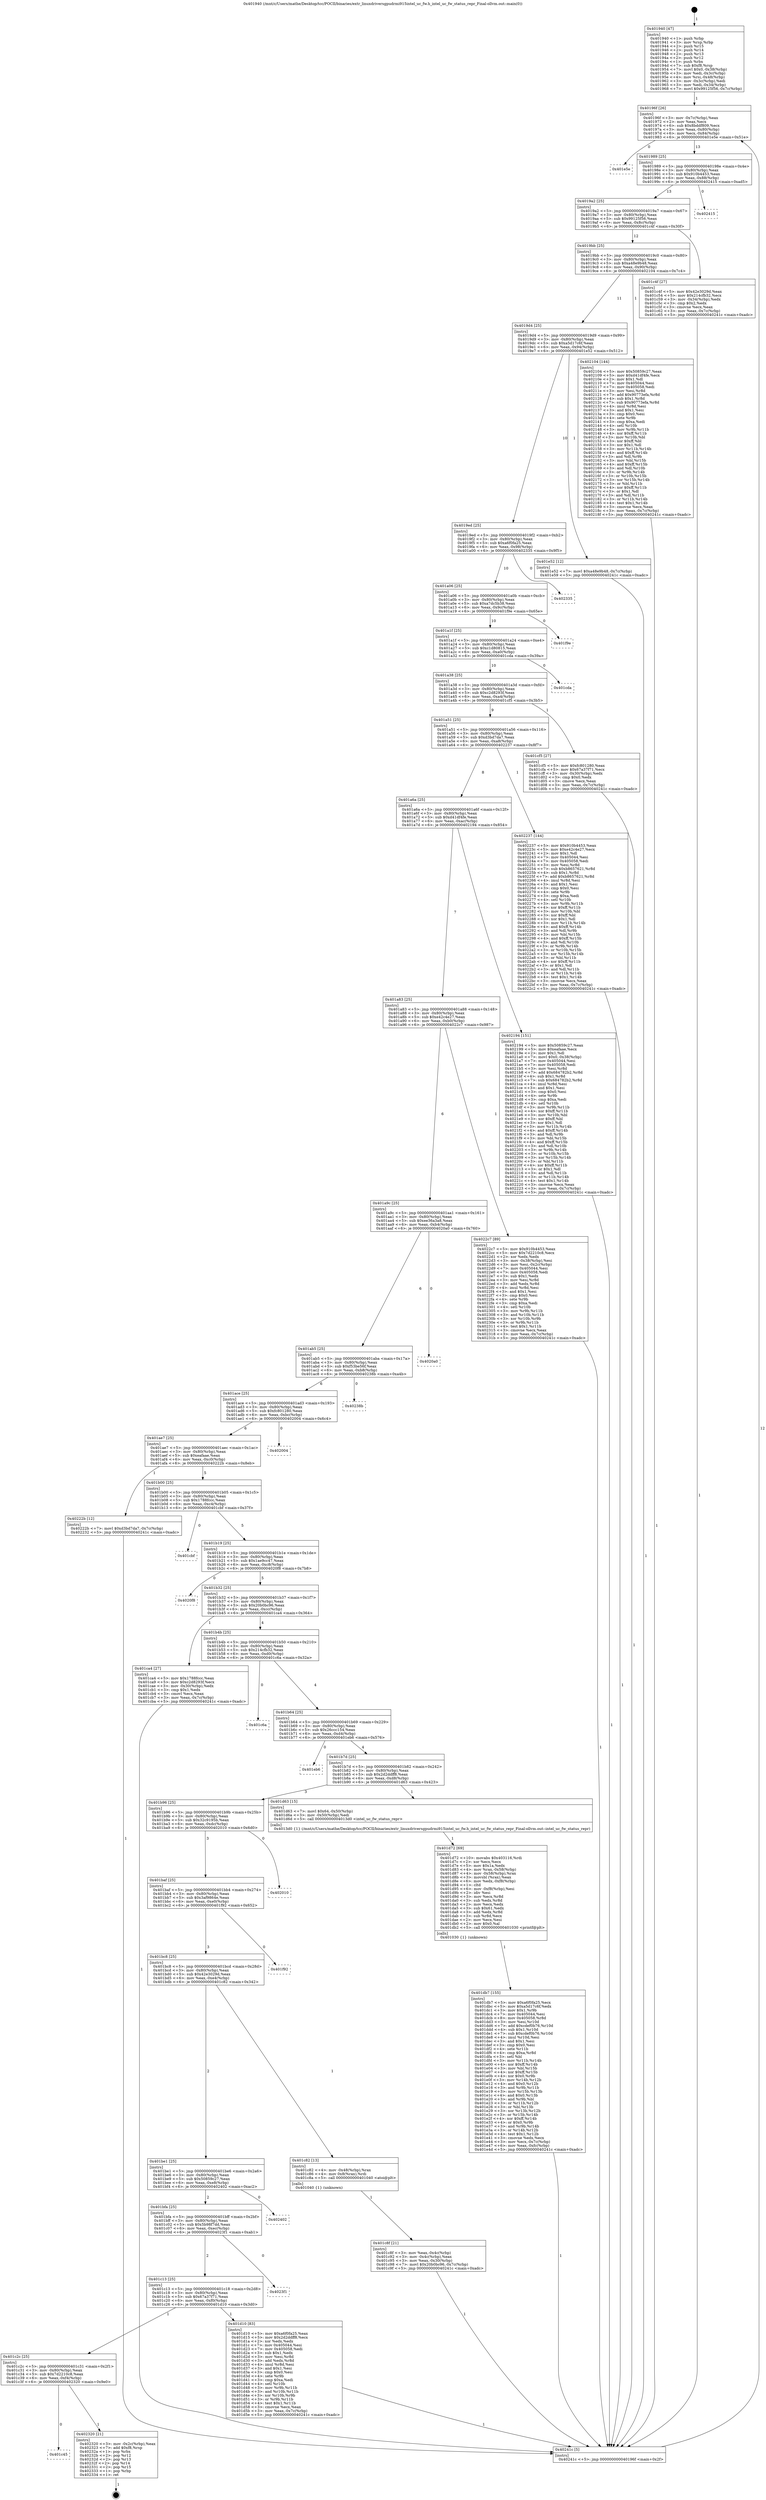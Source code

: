 digraph "0x401940" {
  label = "0x401940 (/mnt/c/Users/mathe/Desktop/tcc/POCII/binaries/extr_linuxdriversgpudrmi915intel_uc_fw.h_intel_uc_fw_status_repr_Final-ollvm.out::main(0))"
  labelloc = "t"
  node[shape=record]

  Entry [label="",width=0.3,height=0.3,shape=circle,fillcolor=black,style=filled]
  "0x40196f" [label="{
     0x40196f [26]\l
     | [instrs]\l
     &nbsp;&nbsp;0x40196f \<+3\>: mov -0x7c(%rbp),%eax\l
     &nbsp;&nbsp;0x401972 \<+2\>: mov %eax,%ecx\l
     &nbsp;&nbsp;0x401974 \<+6\>: sub $0x8bddf809,%ecx\l
     &nbsp;&nbsp;0x40197a \<+3\>: mov %eax,-0x80(%rbp)\l
     &nbsp;&nbsp;0x40197d \<+6\>: mov %ecx,-0x84(%rbp)\l
     &nbsp;&nbsp;0x401983 \<+6\>: je 0000000000401e5e \<main+0x51e\>\l
  }"]
  "0x401e5e" [label="{
     0x401e5e\l
  }", style=dashed]
  "0x401989" [label="{
     0x401989 [25]\l
     | [instrs]\l
     &nbsp;&nbsp;0x401989 \<+5\>: jmp 000000000040198e \<main+0x4e\>\l
     &nbsp;&nbsp;0x40198e \<+3\>: mov -0x80(%rbp),%eax\l
     &nbsp;&nbsp;0x401991 \<+5\>: sub $0x910b4453,%eax\l
     &nbsp;&nbsp;0x401996 \<+6\>: mov %eax,-0x88(%rbp)\l
     &nbsp;&nbsp;0x40199c \<+6\>: je 0000000000402415 \<main+0xad5\>\l
  }"]
  Exit [label="",width=0.3,height=0.3,shape=circle,fillcolor=black,style=filled,peripheries=2]
  "0x402415" [label="{
     0x402415\l
  }", style=dashed]
  "0x4019a2" [label="{
     0x4019a2 [25]\l
     | [instrs]\l
     &nbsp;&nbsp;0x4019a2 \<+5\>: jmp 00000000004019a7 \<main+0x67\>\l
     &nbsp;&nbsp;0x4019a7 \<+3\>: mov -0x80(%rbp),%eax\l
     &nbsp;&nbsp;0x4019aa \<+5\>: sub $0x99125f56,%eax\l
     &nbsp;&nbsp;0x4019af \<+6\>: mov %eax,-0x8c(%rbp)\l
     &nbsp;&nbsp;0x4019b5 \<+6\>: je 0000000000401c4f \<main+0x30f\>\l
  }"]
  "0x401c45" [label="{
     0x401c45\l
  }", style=dashed]
  "0x401c4f" [label="{
     0x401c4f [27]\l
     | [instrs]\l
     &nbsp;&nbsp;0x401c4f \<+5\>: mov $0x42e3029d,%eax\l
     &nbsp;&nbsp;0x401c54 \<+5\>: mov $0x214cfb32,%ecx\l
     &nbsp;&nbsp;0x401c59 \<+3\>: mov -0x34(%rbp),%edx\l
     &nbsp;&nbsp;0x401c5c \<+3\>: cmp $0x2,%edx\l
     &nbsp;&nbsp;0x401c5f \<+3\>: cmovne %ecx,%eax\l
     &nbsp;&nbsp;0x401c62 \<+3\>: mov %eax,-0x7c(%rbp)\l
     &nbsp;&nbsp;0x401c65 \<+5\>: jmp 000000000040241c \<main+0xadc\>\l
  }"]
  "0x4019bb" [label="{
     0x4019bb [25]\l
     | [instrs]\l
     &nbsp;&nbsp;0x4019bb \<+5\>: jmp 00000000004019c0 \<main+0x80\>\l
     &nbsp;&nbsp;0x4019c0 \<+3\>: mov -0x80(%rbp),%eax\l
     &nbsp;&nbsp;0x4019c3 \<+5\>: sub $0xa48e9b48,%eax\l
     &nbsp;&nbsp;0x4019c8 \<+6\>: mov %eax,-0x90(%rbp)\l
     &nbsp;&nbsp;0x4019ce \<+6\>: je 0000000000402104 \<main+0x7c4\>\l
  }"]
  "0x40241c" [label="{
     0x40241c [5]\l
     | [instrs]\l
     &nbsp;&nbsp;0x40241c \<+5\>: jmp 000000000040196f \<main+0x2f\>\l
  }"]
  "0x401940" [label="{
     0x401940 [47]\l
     | [instrs]\l
     &nbsp;&nbsp;0x401940 \<+1\>: push %rbp\l
     &nbsp;&nbsp;0x401941 \<+3\>: mov %rsp,%rbp\l
     &nbsp;&nbsp;0x401944 \<+2\>: push %r15\l
     &nbsp;&nbsp;0x401946 \<+2\>: push %r14\l
     &nbsp;&nbsp;0x401948 \<+2\>: push %r13\l
     &nbsp;&nbsp;0x40194a \<+2\>: push %r12\l
     &nbsp;&nbsp;0x40194c \<+1\>: push %rbx\l
     &nbsp;&nbsp;0x40194d \<+7\>: sub $0xf8,%rsp\l
     &nbsp;&nbsp;0x401954 \<+7\>: movl $0x0,-0x38(%rbp)\l
     &nbsp;&nbsp;0x40195b \<+3\>: mov %edi,-0x3c(%rbp)\l
     &nbsp;&nbsp;0x40195e \<+4\>: mov %rsi,-0x48(%rbp)\l
     &nbsp;&nbsp;0x401962 \<+3\>: mov -0x3c(%rbp),%edi\l
     &nbsp;&nbsp;0x401965 \<+3\>: mov %edi,-0x34(%rbp)\l
     &nbsp;&nbsp;0x401968 \<+7\>: movl $0x99125f56,-0x7c(%rbp)\l
  }"]
  "0x402320" [label="{
     0x402320 [21]\l
     | [instrs]\l
     &nbsp;&nbsp;0x402320 \<+3\>: mov -0x2c(%rbp),%eax\l
     &nbsp;&nbsp;0x402323 \<+7\>: add $0xf8,%rsp\l
     &nbsp;&nbsp;0x40232a \<+1\>: pop %rbx\l
     &nbsp;&nbsp;0x40232b \<+2\>: pop %r12\l
     &nbsp;&nbsp;0x40232d \<+2\>: pop %r13\l
     &nbsp;&nbsp;0x40232f \<+2\>: pop %r14\l
     &nbsp;&nbsp;0x402331 \<+2\>: pop %r15\l
     &nbsp;&nbsp;0x402333 \<+1\>: pop %rbp\l
     &nbsp;&nbsp;0x402334 \<+1\>: ret\l
  }"]
  "0x402104" [label="{
     0x402104 [144]\l
     | [instrs]\l
     &nbsp;&nbsp;0x402104 \<+5\>: mov $0x50859c27,%eax\l
     &nbsp;&nbsp;0x402109 \<+5\>: mov $0xd41df4fe,%ecx\l
     &nbsp;&nbsp;0x40210e \<+2\>: mov $0x1,%dl\l
     &nbsp;&nbsp;0x402110 \<+7\>: mov 0x405044,%esi\l
     &nbsp;&nbsp;0x402117 \<+7\>: mov 0x405058,%edi\l
     &nbsp;&nbsp;0x40211e \<+3\>: mov %esi,%r8d\l
     &nbsp;&nbsp;0x402121 \<+7\>: add $0x90773efa,%r8d\l
     &nbsp;&nbsp;0x402128 \<+4\>: sub $0x1,%r8d\l
     &nbsp;&nbsp;0x40212c \<+7\>: sub $0x90773efa,%r8d\l
     &nbsp;&nbsp;0x402133 \<+4\>: imul %r8d,%esi\l
     &nbsp;&nbsp;0x402137 \<+3\>: and $0x1,%esi\l
     &nbsp;&nbsp;0x40213a \<+3\>: cmp $0x0,%esi\l
     &nbsp;&nbsp;0x40213d \<+4\>: sete %r9b\l
     &nbsp;&nbsp;0x402141 \<+3\>: cmp $0xa,%edi\l
     &nbsp;&nbsp;0x402144 \<+4\>: setl %r10b\l
     &nbsp;&nbsp;0x402148 \<+3\>: mov %r9b,%r11b\l
     &nbsp;&nbsp;0x40214b \<+4\>: xor $0xff,%r11b\l
     &nbsp;&nbsp;0x40214f \<+3\>: mov %r10b,%bl\l
     &nbsp;&nbsp;0x402152 \<+3\>: xor $0xff,%bl\l
     &nbsp;&nbsp;0x402155 \<+3\>: xor $0x1,%dl\l
     &nbsp;&nbsp;0x402158 \<+3\>: mov %r11b,%r14b\l
     &nbsp;&nbsp;0x40215b \<+4\>: and $0xff,%r14b\l
     &nbsp;&nbsp;0x40215f \<+3\>: and %dl,%r9b\l
     &nbsp;&nbsp;0x402162 \<+3\>: mov %bl,%r15b\l
     &nbsp;&nbsp;0x402165 \<+4\>: and $0xff,%r15b\l
     &nbsp;&nbsp;0x402169 \<+3\>: and %dl,%r10b\l
     &nbsp;&nbsp;0x40216c \<+3\>: or %r9b,%r14b\l
     &nbsp;&nbsp;0x40216f \<+3\>: or %r10b,%r15b\l
     &nbsp;&nbsp;0x402172 \<+3\>: xor %r15b,%r14b\l
     &nbsp;&nbsp;0x402175 \<+3\>: or %bl,%r11b\l
     &nbsp;&nbsp;0x402178 \<+4\>: xor $0xff,%r11b\l
     &nbsp;&nbsp;0x40217c \<+3\>: or $0x1,%dl\l
     &nbsp;&nbsp;0x40217f \<+3\>: and %dl,%r11b\l
     &nbsp;&nbsp;0x402182 \<+3\>: or %r11b,%r14b\l
     &nbsp;&nbsp;0x402185 \<+4\>: test $0x1,%r14b\l
     &nbsp;&nbsp;0x402189 \<+3\>: cmovne %ecx,%eax\l
     &nbsp;&nbsp;0x40218c \<+3\>: mov %eax,-0x7c(%rbp)\l
     &nbsp;&nbsp;0x40218f \<+5\>: jmp 000000000040241c \<main+0xadc\>\l
  }"]
  "0x4019d4" [label="{
     0x4019d4 [25]\l
     | [instrs]\l
     &nbsp;&nbsp;0x4019d4 \<+5\>: jmp 00000000004019d9 \<main+0x99\>\l
     &nbsp;&nbsp;0x4019d9 \<+3\>: mov -0x80(%rbp),%eax\l
     &nbsp;&nbsp;0x4019dc \<+5\>: sub $0xa5d17c6f,%eax\l
     &nbsp;&nbsp;0x4019e1 \<+6\>: mov %eax,-0x94(%rbp)\l
     &nbsp;&nbsp;0x4019e7 \<+6\>: je 0000000000401e52 \<main+0x512\>\l
  }"]
  "0x401db7" [label="{
     0x401db7 [155]\l
     | [instrs]\l
     &nbsp;&nbsp;0x401db7 \<+5\>: mov $0xa6f0fa25,%ecx\l
     &nbsp;&nbsp;0x401dbc \<+5\>: mov $0xa5d17c6f,%edx\l
     &nbsp;&nbsp;0x401dc1 \<+3\>: mov $0x1,%r9b\l
     &nbsp;&nbsp;0x401dc4 \<+7\>: mov 0x405044,%esi\l
     &nbsp;&nbsp;0x401dcb \<+8\>: mov 0x405058,%r8d\l
     &nbsp;&nbsp;0x401dd3 \<+3\>: mov %esi,%r10d\l
     &nbsp;&nbsp;0x401dd6 \<+7\>: add $0xcdef0b76,%r10d\l
     &nbsp;&nbsp;0x401ddd \<+4\>: sub $0x1,%r10d\l
     &nbsp;&nbsp;0x401de1 \<+7\>: sub $0xcdef0b76,%r10d\l
     &nbsp;&nbsp;0x401de8 \<+4\>: imul %r10d,%esi\l
     &nbsp;&nbsp;0x401dec \<+3\>: and $0x1,%esi\l
     &nbsp;&nbsp;0x401def \<+3\>: cmp $0x0,%esi\l
     &nbsp;&nbsp;0x401df2 \<+4\>: sete %r11b\l
     &nbsp;&nbsp;0x401df6 \<+4\>: cmp $0xa,%r8d\l
     &nbsp;&nbsp;0x401dfa \<+3\>: setl %bl\l
     &nbsp;&nbsp;0x401dfd \<+3\>: mov %r11b,%r14b\l
     &nbsp;&nbsp;0x401e00 \<+4\>: xor $0xff,%r14b\l
     &nbsp;&nbsp;0x401e04 \<+3\>: mov %bl,%r15b\l
     &nbsp;&nbsp;0x401e07 \<+4\>: xor $0xff,%r15b\l
     &nbsp;&nbsp;0x401e0b \<+4\>: xor $0x0,%r9b\l
     &nbsp;&nbsp;0x401e0f \<+3\>: mov %r14b,%r12b\l
     &nbsp;&nbsp;0x401e12 \<+4\>: and $0x0,%r12b\l
     &nbsp;&nbsp;0x401e16 \<+3\>: and %r9b,%r11b\l
     &nbsp;&nbsp;0x401e19 \<+3\>: mov %r15b,%r13b\l
     &nbsp;&nbsp;0x401e1c \<+4\>: and $0x0,%r13b\l
     &nbsp;&nbsp;0x401e20 \<+3\>: and %r9b,%bl\l
     &nbsp;&nbsp;0x401e23 \<+3\>: or %r11b,%r12b\l
     &nbsp;&nbsp;0x401e26 \<+3\>: or %bl,%r13b\l
     &nbsp;&nbsp;0x401e29 \<+3\>: xor %r13b,%r12b\l
     &nbsp;&nbsp;0x401e2c \<+3\>: or %r15b,%r14b\l
     &nbsp;&nbsp;0x401e2f \<+4\>: xor $0xff,%r14b\l
     &nbsp;&nbsp;0x401e33 \<+4\>: or $0x0,%r9b\l
     &nbsp;&nbsp;0x401e37 \<+3\>: and %r9b,%r14b\l
     &nbsp;&nbsp;0x401e3a \<+3\>: or %r14b,%r12b\l
     &nbsp;&nbsp;0x401e3d \<+4\>: test $0x1,%r12b\l
     &nbsp;&nbsp;0x401e41 \<+3\>: cmovne %edx,%ecx\l
     &nbsp;&nbsp;0x401e44 \<+3\>: mov %ecx,-0x7c(%rbp)\l
     &nbsp;&nbsp;0x401e47 \<+6\>: mov %eax,-0xfc(%rbp)\l
     &nbsp;&nbsp;0x401e4d \<+5\>: jmp 000000000040241c \<main+0xadc\>\l
  }"]
  "0x401e52" [label="{
     0x401e52 [12]\l
     | [instrs]\l
     &nbsp;&nbsp;0x401e52 \<+7\>: movl $0xa48e9b48,-0x7c(%rbp)\l
     &nbsp;&nbsp;0x401e59 \<+5\>: jmp 000000000040241c \<main+0xadc\>\l
  }"]
  "0x4019ed" [label="{
     0x4019ed [25]\l
     | [instrs]\l
     &nbsp;&nbsp;0x4019ed \<+5\>: jmp 00000000004019f2 \<main+0xb2\>\l
     &nbsp;&nbsp;0x4019f2 \<+3\>: mov -0x80(%rbp),%eax\l
     &nbsp;&nbsp;0x4019f5 \<+5\>: sub $0xa6f0fa25,%eax\l
     &nbsp;&nbsp;0x4019fa \<+6\>: mov %eax,-0x98(%rbp)\l
     &nbsp;&nbsp;0x401a00 \<+6\>: je 0000000000402335 \<main+0x9f5\>\l
  }"]
  "0x401d72" [label="{
     0x401d72 [69]\l
     | [instrs]\l
     &nbsp;&nbsp;0x401d72 \<+10\>: movabs $0x403116,%rdi\l
     &nbsp;&nbsp;0x401d7c \<+2\>: xor %ecx,%ecx\l
     &nbsp;&nbsp;0x401d7e \<+5\>: mov $0x1a,%edx\l
     &nbsp;&nbsp;0x401d83 \<+4\>: mov %rax,-0x58(%rbp)\l
     &nbsp;&nbsp;0x401d87 \<+4\>: mov -0x58(%rbp),%rax\l
     &nbsp;&nbsp;0x401d8b \<+3\>: movsbl (%rax),%eax\l
     &nbsp;&nbsp;0x401d8e \<+6\>: mov %edx,-0xf8(%rbp)\l
     &nbsp;&nbsp;0x401d94 \<+1\>: cltd\l
     &nbsp;&nbsp;0x401d95 \<+6\>: mov -0xf8(%rbp),%esi\l
     &nbsp;&nbsp;0x401d9b \<+2\>: idiv %esi\l
     &nbsp;&nbsp;0x401d9d \<+3\>: mov %ecx,%r8d\l
     &nbsp;&nbsp;0x401da0 \<+3\>: sub %edx,%r8d\l
     &nbsp;&nbsp;0x401da3 \<+2\>: mov %ecx,%edx\l
     &nbsp;&nbsp;0x401da5 \<+3\>: sub $0x61,%edx\l
     &nbsp;&nbsp;0x401da8 \<+3\>: add %edx,%r8d\l
     &nbsp;&nbsp;0x401dab \<+3\>: sub %r8d,%ecx\l
     &nbsp;&nbsp;0x401dae \<+2\>: mov %ecx,%esi\l
     &nbsp;&nbsp;0x401db0 \<+2\>: mov $0x0,%al\l
     &nbsp;&nbsp;0x401db2 \<+5\>: call 0000000000401030 \<printf@plt\>\l
     | [calls]\l
     &nbsp;&nbsp;0x401030 \{1\} (unknown)\l
  }"]
  "0x402335" [label="{
     0x402335\l
  }", style=dashed]
  "0x401a06" [label="{
     0x401a06 [25]\l
     | [instrs]\l
     &nbsp;&nbsp;0x401a06 \<+5\>: jmp 0000000000401a0b \<main+0xcb\>\l
     &nbsp;&nbsp;0x401a0b \<+3\>: mov -0x80(%rbp),%eax\l
     &nbsp;&nbsp;0x401a0e \<+5\>: sub $0xa7dc5b38,%eax\l
     &nbsp;&nbsp;0x401a13 \<+6\>: mov %eax,-0x9c(%rbp)\l
     &nbsp;&nbsp;0x401a19 \<+6\>: je 0000000000401f9e \<main+0x65e\>\l
  }"]
  "0x401c2c" [label="{
     0x401c2c [25]\l
     | [instrs]\l
     &nbsp;&nbsp;0x401c2c \<+5\>: jmp 0000000000401c31 \<main+0x2f1\>\l
     &nbsp;&nbsp;0x401c31 \<+3\>: mov -0x80(%rbp),%eax\l
     &nbsp;&nbsp;0x401c34 \<+5\>: sub $0x7d2210c8,%eax\l
     &nbsp;&nbsp;0x401c39 \<+6\>: mov %eax,-0xf4(%rbp)\l
     &nbsp;&nbsp;0x401c3f \<+6\>: je 0000000000402320 \<main+0x9e0\>\l
  }"]
  "0x401f9e" [label="{
     0x401f9e\l
  }", style=dashed]
  "0x401a1f" [label="{
     0x401a1f [25]\l
     | [instrs]\l
     &nbsp;&nbsp;0x401a1f \<+5\>: jmp 0000000000401a24 \<main+0xe4\>\l
     &nbsp;&nbsp;0x401a24 \<+3\>: mov -0x80(%rbp),%eax\l
     &nbsp;&nbsp;0x401a27 \<+5\>: sub $0xc1d80815,%eax\l
     &nbsp;&nbsp;0x401a2c \<+6\>: mov %eax,-0xa0(%rbp)\l
     &nbsp;&nbsp;0x401a32 \<+6\>: je 0000000000401cda \<main+0x39a\>\l
  }"]
  "0x401d10" [label="{
     0x401d10 [83]\l
     | [instrs]\l
     &nbsp;&nbsp;0x401d10 \<+5\>: mov $0xa6f0fa25,%eax\l
     &nbsp;&nbsp;0x401d15 \<+5\>: mov $0x2d2ddff8,%ecx\l
     &nbsp;&nbsp;0x401d1a \<+2\>: xor %edx,%edx\l
     &nbsp;&nbsp;0x401d1c \<+7\>: mov 0x405044,%esi\l
     &nbsp;&nbsp;0x401d23 \<+7\>: mov 0x405058,%edi\l
     &nbsp;&nbsp;0x401d2a \<+3\>: sub $0x1,%edx\l
     &nbsp;&nbsp;0x401d2d \<+3\>: mov %esi,%r8d\l
     &nbsp;&nbsp;0x401d30 \<+3\>: add %edx,%r8d\l
     &nbsp;&nbsp;0x401d33 \<+4\>: imul %r8d,%esi\l
     &nbsp;&nbsp;0x401d37 \<+3\>: and $0x1,%esi\l
     &nbsp;&nbsp;0x401d3a \<+3\>: cmp $0x0,%esi\l
     &nbsp;&nbsp;0x401d3d \<+4\>: sete %r9b\l
     &nbsp;&nbsp;0x401d41 \<+3\>: cmp $0xa,%edi\l
     &nbsp;&nbsp;0x401d44 \<+4\>: setl %r10b\l
     &nbsp;&nbsp;0x401d48 \<+3\>: mov %r9b,%r11b\l
     &nbsp;&nbsp;0x401d4b \<+3\>: and %r10b,%r11b\l
     &nbsp;&nbsp;0x401d4e \<+3\>: xor %r10b,%r9b\l
     &nbsp;&nbsp;0x401d51 \<+3\>: or %r9b,%r11b\l
     &nbsp;&nbsp;0x401d54 \<+4\>: test $0x1,%r11b\l
     &nbsp;&nbsp;0x401d58 \<+3\>: cmovne %ecx,%eax\l
     &nbsp;&nbsp;0x401d5b \<+3\>: mov %eax,-0x7c(%rbp)\l
     &nbsp;&nbsp;0x401d5e \<+5\>: jmp 000000000040241c \<main+0xadc\>\l
  }"]
  "0x401cda" [label="{
     0x401cda\l
  }", style=dashed]
  "0x401a38" [label="{
     0x401a38 [25]\l
     | [instrs]\l
     &nbsp;&nbsp;0x401a38 \<+5\>: jmp 0000000000401a3d \<main+0xfd\>\l
     &nbsp;&nbsp;0x401a3d \<+3\>: mov -0x80(%rbp),%eax\l
     &nbsp;&nbsp;0x401a40 \<+5\>: sub $0xc2d8293f,%eax\l
     &nbsp;&nbsp;0x401a45 \<+6\>: mov %eax,-0xa4(%rbp)\l
     &nbsp;&nbsp;0x401a4b \<+6\>: je 0000000000401cf5 \<main+0x3b5\>\l
  }"]
  "0x401c13" [label="{
     0x401c13 [25]\l
     | [instrs]\l
     &nbsp;&nbsp;0x401c13 \<+5\>: jmp 0000000000401c18 \<main+0x2d8\>\l
     &nbsp;&nbsp;0x401c18 \<+3\>: mov -0x80(%rbp),%eax\l
     &nbsp;&nbsp;0x401c1b \<+5\>: sub $0x67a37f71,%eax\l
     &nbsp;&nbsp;0x401c20 \<+6\>: mov %eax,-0xf0(%rbp)\l
     &nbsp;&nbsp;0x401c26 \<+6\>: je 0000000000401d10 \<main+0x3d0\>\l
  }"]
  "0x401cf5" [label="{
     0x401cf5 [27]\l
     | [instrs]\l
     &nbsp;&nbsp;0x401cf5 \<+5\>: mov $0xfc801280,%eax\l
     &nbsp;&nbsp;0x401cfa \<+5\>: mov $0x67a37f71,%ecx\l
     &nbsp;&nbsp;0x401cff \<+3\>: mov -0x30(%rbp),%edx\l
     &nbsp;&nbsp;0x401d02 \<+3\>: cmp $0x0,%edx\l
     &nbsp;&nbsp;0x401d05 \<+3\>: cmove %ecx,%eax\l
     &nbsp;&nbsp;0x401d08 \<+3\>: mov %eax,-0x7c(%rbp)\l
     &nbsp;&nbsp;0x401d0b \<+5\>: jmp 000000000040241c \<main+0xadc\>\l
  }"]
  "0x401a51" [label="{
     0x401a51 [25]\l
     | [instrs]\l
     &nbsp;&nbsp;0x401a51 \<+5\>: jmp 0000000000401a56 \<main+0x116\>\l
     &nbsp;&nbsp;0x401a56 \<+3\>: mov -0x80(%rbp),%eax\l
     &nbsp;&nbsp;0x401a59 \<+5\>: sub $0xd3bd7da7,%eax\l
     &nbsp;&nbsp;0x401a5e \<+6\>: mov %eax,-0xa8(%rbp)\l
     &nbsp;&nbsp;0x401a64 \<+6\>: je 0000000000402237 \<main+0x8f7\>\l
  }"]
  "0x4023f1" [label="{
     0x4023f1\l
  }", style=dashed]
  "0x402237" [label="{
     0x402237 [144]\l
     | [instrs]\l
     &nbsp;&nbsp;0x402237 \<+5\>: mov $0x910b4453,%eax\l
     &nbsp;&nbsp;0x40223c \<+5\>: mov $0xe42c4e27,%ecx\l
     &nbsp;&nbsp;0x402241 \<+2\>: mov $0x1,%dl\l
     &nbsp;&nbsp;0x402243 \<+7\>: mov 0x405044,%esi\l
     &nbsp;&nbsp;0x40224a \<+7\>: mov 0x405058,%edi\l
     &nbsp;&nbsp;0x402251 \<+3\>: mov %esi,%r8d\l
     &nbsp;&nbsp;0x402254 \<+7\>: sub $0xb8657621,%r8d\l
     &nbsp;&nbsp;0x40225b \<+4\>: sub $0x1,%r8d\l
     &nbsp;&nbsp;0x40225f \<+7\>: add $0xb8657621,%r8d\l
     &nbsp;&nbsp;0x402266 \<+4\>: imul %r8d,%esi\l
     &nbsp;&nbsp;0x40226a \<+3\>: and $0x1,%esi\l
     &nbsp;&nbsp;0x40226d \<+3\>: cmp $0x0,%esi\l
     &nbsp;&nbsp;0x402270 \<+4\>: sete %r9b\l
     &nbsp;&nbsp;0x402274 \<+3\>: cmp $0xa,%edi\l
     &nbsp;&nbsp;0x402277 \<+4\>: setl %r10b\l
     &nbsp;&nbsp;0x40227b \<+3\>: mov %r9b,%r11b\l
     &nbsp;&nbsp;0x40227e \<+4\>: xor $0xff,%r11b\l
     &nbsp;&nbsp;0x402282 \<+3\>: mov %r10b,%bl\l
     &nbsp;&nbsp;0x402285 \<+3\>: xor $0xff,%bl\l
     &nbsp;&nbsp;0x402288 \<+3\>: xor $0x1,%dl\l
     &nbsp;&nbsp;0x40228b \<+3\>: mov %r11b,%r14b\l
     &nbsp;&nbsp;0x40228e \<+4\>: and $0xff,%r14b\l
     &nbsp;&nbsp;0x402292 \<+3\>: and %dl,%r9b\l
     &nbsp;&nbsp;0x402295 \<+3\>: mov %bl,%r15b\l
     &nbsp;&nbsp;0x402298 \<+4\>: and $0xff,%r15b\l
     &nbsp;&nbsp;0x40229c \<+3\>: and %dl,%r10b\l
     &nbsp;&nbsp;0x40229f \<+3\>: or %r9b,%r14b\l
     &nbsp;&nbsp;0x4022a2 \<+3\>: or %r10b,%r15b\l
     &nbsp;&nbsp;0x4022a5 \<+3\>: xor %r15b,%r14b\l
     &nbsp;&nbsp;0x4022a8 \<+3\>: or %bl,%r11b\l
     &nbsp;&nbsp;0x4022ab \<+4\>: xor $0xff,%r11b\l
     &nbsp;&nbsp;0x4022af \<+3\>: or $0x1,%dl\l
     &nbsp;&nbsp;0x4022b2 \<+3\>: and %dl,%r11b\l
     &nbsp;&nbsp;0x4022b5 \<+3\>: or %r11b,%r14b\l
     &nbsp;&nbsp;0x4022b8 \<+4\>: test $0x1,%r14b\l
     &nbsp;&nbsp;0x4022bc \<+3\>: cmovne %ecx,%eax\l
     &nbsp;&nbsp;0x4022bf \<+3\>: mov %eax,-0x7c(%rbp)\l
     &nbsp;&nbsp;0x4022c2 \<+5\>: jmp 000000000040241c \<main+0xadc\>\l
  }"]
  "0x401a6a" [label="{
     0x401a6a [25]\l
     | [instrs]\l
     &nbsp;&nbsp;0x401a6a \<+5\>: jmp 0000000000401a6f \<main+0x12f\>\l
     &nbsp;&nbsp;0x401a6f \<+3\>: mov -0x80(%rbp),%eax\l
     &nbsp;&nbsp;0x401a72 \<+5\>: sub $0xd41df4fe,%eax\l
     &nbsp;&nbsp;0x401a77 \<+6\>: mov %eax,-0xac(%rbp)\l
     &nbsp;&nbsp;0x401a7d \<+6\>: je 0000000000402194 \<main+0x854\>\l
  }"]
  "0x401bfa" [label="{
     0x401bfa [25]\l
     | [instrs]\l
     &nbsp;&nbsp;0x401bfa \<+5\>: jmp 0000000000401bff \<main+0x2bf\>\l
     &nbsp;&nbsp;0x401bff \<+3\>: mov -0x80(%rbp),%eax\l
     &nbsp;&nbsp;0x401c02 \<+5\>: sub $0x5b98f7dd,%eax\l
     &nbsp;&nbsp;0x401c07 \<+6\>: mov %eax,-0xec(%rbp)\l
     &nbsp;&nbsp;0x401c0d \<+6\>: je 00000000004023f1 \<main+0xab1\>\l
  }"]
  "0x402194" [label="{
     0x402194 [151]\l
     | [instrs]\l
     &nbsp;&nbsp;0x402194 \<+5\>: mov $0x50859c27,%eax\l
     &nbsp;&nbsp;0x402199 \<+5\>: mov $0xeafaae,%ecx\l
     &nbsp;&nbsp;0x40219e \<+2\>: mov $0x1,%dl\l
     &nbsp;&nbsp;0x4021a0 \<+7\>: movl $0x0,-0x38(%rbp)\l
     &nbsp;&nbsp;0x4021a7 \<+7\>: mov 0x405044,%esi\l
     &nbsp;&nbsp;0x4021ae \<+7\>: mov 0x405058,%edi\l
     &nbsp;&nbsp;0x4021b5 \<+3\>: mov %esi,%r8d\l
     &nbsp;&nbsp;0x4021b8 \<+7\>: add $0x684782b2,%r8d\l
     &nbsp;&nbsp;0x4021bf \<+4\>: sub $0x1,%r8d\l
     &nbsp;&nbsp;0x4021c3 \<+7\>: sub $0x684782b2,%r8d\l
     &nbsp;&nbsp;0x4021ca \<+4\>: imul %r8d,%esi\l
     &nbsp;&nbsp;0x4021ce \<+3\>: and $0x1,%esi\l
     &nbsp;&nbsp;0x4021d1 \<+3\>: cmp $0x0,%esi\l
     &nbsp;&nbsp;0x4021d4 \<+4\>: sete %r9b\l
     &nbsp;&nbsp;0x4021d8 \<+3\>: cmp $0xa,%edi\l
     &nbsp;&nbsp;0x4021db \<+4\>: setl %r10b\l
     &nbsp;&nbsp;0x4021df \<+3\>: mov %r9b,%r11b\l
     &nbsp;&nbsp;0x4021e2 \<+4\>: xor $0xff,%r11b\l
     &nbsp;&nbsp;0x4021e6 \<+3\>: mov %r10b,%bl\l
     &nbsp;&nbsp;0x4021e9 \<+3\>: xor $0xff,%bl\l
     &nbsp;&nbsp;0x4021ec \<+3\>: xor $0x1,%dl\l
     &nbsp;&nbsp;0x4021ef \<+3\>: mov %r11b,%r14b\l
     &nbsp;&nbsp;0x4021f2 \<+4\>: and $0xff,%r14b\l
     &nbsp;&nbsp;0x4021f6 \<+3\>: and %dl,%r9b\l
     &nbsp;&nbsp;0x4021f9 \<+3\>: mov %bl,%r15b\l
     &nbsp;&nbsp;0x4021fc \<+4\>: and $0xff,%r15b\l
     &nbsp;&nbsp;0x402200 \<+3\>: and %dl,%r10b\l
     &nbsp;&nbsp;0x402203 \<+3\>: or %r9b,%r14b\l
     &nbsp;&nbsp;0x402206 \<+3\>: or %r10b,%r15b\l
     &nbsp;&nbsp;0x402209 \<+3\>: xor %r15b,%r14b\l
     &nbsp;&nbsp;0x40220c \<+3\>: or %bl,%r11b\l
     &nbsp;&nbsp;0x40220f \<+4\>: xor $0xff,%r11b\l
     &nbsp;&nbsp;0x402213 \<+3\>: or $0x1,%dl\l
     &nbsp;&nbsp;0x402216 \<+3\>: and %dl,%r11b\l
     &nbsp;&nbsp;0x402219 \<+3\>: or %r11b,%r14b\l
     &nbsp;&nbsp;0x40221c \<+4\>: test $0x1,%r14b\l
     &nbsp;&nbsp;0x402220 \<+3\>: cmovne %ecx,%eax\l
     &nbsp;&nbsp;0x402223 \<+3\>: mov %eax,-0x7c(%rbp)\l
     &nbsp;&nbsp;0x402226 \<+5\>: jmp 000000000040241c \<main+0xadc\>\l
  }"]
  "0x401a83" [label="{
     0x401a83 [25]\l
     | [instrs]\l
     &nbsp;&nbsp;0x401a83 \<+5\>: jmp 0000000000401a88 \<main+0x148\>\l
     &nbsp;&nbsp;0x401a88 \<+3\>: mov -0x80(%rbp),%eax\l
     &nbsp;&nbsp;0x401a8b \<+5\>: sub $0xe42c4e27,%eax\l
     &nbsp;&nbsp;0x401a90 \<+6\>: mov %eax,-0xb0(%rbp)\l
     &nbsp;&nbsp;0x401a96 \<+6\>: je 00000000004022c7 \<main+0x987\>\l
  }"]
  "0x402402" [label="{
     0x402402\l
  }", style=dashed]
  "0x4022c7" [label="{
     0x4022c7 [89]\l
     | [instrs]\l
     &nbsp;&nbsp;0x4022c7 \<+5\>: mov $0x910b4453,%eax\l
     &nbsp;&nbsp;0x4022cc \<+5\>: mov $0x7d2210c8,%ecx\l
     &nbsp;&nbsp;0x4022d1 \<+2\>: xor %edx,%edx\l
     &nbsp;&nbsp;0x4022d3 \<+3\>: mov -0x38(%rbp),%esi\l
     &nbsp;&nbsp;0x4022d6 \<+3\>: mov %esi,-0x2c(%rbp)\l
     &nbsp;&nbsp;0x4022d9 \<+7\>: mov 0x405044,%esi\l
     &nbsp;&nbsp;0x4022e0 \<+7\>: mov 0x405058,%edi\l
     &nbsp;&nbsp;0x4022e7 \<+3\>: sub $0x1,%edx\l
     &nbsp;&nbsp;0x4022ea \<+3\>: mov %esi,%r8d\l
     &nbsp;&nbsp;0x4022ed \<+3\>: add %edx,%r8d\l
     &nbsp;&nbsp;0x4022f0 \<+4\>: imul %r8d,%esi\l
     &nbsp;&nbsp;0x4022f4 \<+3\>: and $0x1,%esi\l
     &nbsp;&nbsp;0x4022f7 \<+3\>: cmp $0x0,%esi\l
     &nbsp;&nbsp;0x4022fa \<+4\>: sete %r9b\l
     &nbsp;&nbsp;0x4022fe \<+3\>: cmp $0xa,%edi\l
     &nbsp;&nbsp;0x402301 \<+4\>: setl %r10b\l
     &nbsp;&nbsp;0x402305 \<+3\>: mov %r9b,%r11b\l
     &nbsp;&nbsp;0x402308 \<+3\>: and %r10b,%r11b\l
     &nbsp;&nbsp;0x40230b \<+3\>: xor %r10b,%r9b\l
     &nbsp;&nbsp;0x40230e \<+3\>: or %r9b,%r11b\l
     &nbsp;&nbsp;0x402311 \<+4\>: test $0x1,%r11b\l
     &nbsp;&nbsp;0x402315 \<+3\>: cmovne %ecx,%eax\l
     &nbsp;&nbsp;0x402318 \<+3\>: mov %eax,-0x7c(%rbp)\l
     &nbsp;&nbsp;0x40231b \<+5\>: jmp 000000000040241c \<main+0xadc\>\l
  }"]
  "0x401a9c" [label="{
     0x401a9c [25]\l
     | [instrs]\l
     &nbsp;&nbsp;0x401a9c \<+5\>: jmp 0000000000401aa1 \<main+0x161\>\l
     &nbsp;&nbsp;0x401aa1 \<+3\>: mov -0x80(%rbp),%eax\l
     &nbsp;&nbsp;0x401aa4 \<+5\>: sub $0xee36a3a8,%eax\l
     &nbsp;&nbsp;0x401aa9 \<+6\>: mov %eax,-0xb4(%rbp)\l
     &nbsp;&nbsp;0x401aaf \<+6\>: je 00000000004020a0 \<main+0x760\>\l
  }"]
  "0x401c8f" [label="{
     0x401c8f [21]\l
     | [instrs]\l
     &nbsp;&nbsp;0x401c8f \<+3\>: mov %eax,-0x4c(%rbp)\l
     &nbsp;&nbsp;0x401c92 \<+3\>: mov -0x4c(%rbp),%eax\l
     &nbsp;&nbsp;0x401c95 \<+3\>: mov %eax,-0x30(%rbp)\l
     &nbsp;&nbsp;0x401c98 \<+7\>: movl $0x20b0bc96,-0x7c(%rbp)\l
     &nbsp;&nbsp;0x401c9f \<+5\>: jmp 000000000040241c \<main+0xadc\>\l
  }"]
  "0x4020a0" [label="{
     0x4020a0\l
  }", style=dashed]
  "0x401ab5" [label="{
     0x401ab5 [25]\l
     | [instrs]\l
     &nbsp;&nbsp;0x401ab5 \<+5\>: jmp 0000000000401aba \<main+0x17a\>\l
     &nbsp;&nbsp;0x401aba \<+3\>: mov -0x80(%rbp),%eax\l
     &nbsp;&nbsp;0x401abd \<+5\>: sub $0xf53be56f,%eax\l
     &nbsp;&nbsp;0x401ac2 \<+6\>: mov %eax,-0xb8(%rbp)\l
     &nbsp;&nbsp;0x401ac8 \<+6\>: je 000000000040238b \<main+0xa4b\>\l
  }"]
  "0x401be1" [label="{
     0x401be1 [25]\l
     | [instrs]\l
     &nbsp;&nbsp;0x401be1 \<+5\>: jmp 0000000000401be6 \<main+0x2a6\>\l
     &nbsp;&nbsp;0x401be6 \<+3\>: mov -0x80(%rbp),%eax\l
     &nbsp;&nbsp;0x401be9 \<+5\>: sub $0x50859c27,%eax\l
     &nbsp;&nbsp;0x401bee \<+6\>: mov %eax,-0xe8(%rbp)\l
     &nbsp;&nbsp;0x401bf4 \<+6\>: je 0000000000402402 \<main+0xac2\>\l
  }"]
  "0x40238b" [label="{
     0x40238b\l
  }", style=dashed]
  "0x401ace" [label="{
     0x401ace [25]\l
     | [instrs]\l
     &nbsp;&nbsp;0x401ace \<+5\>: jmp 0000000000401ad3 \<main+0x193\>\l
     &nbsp;&nbsp;0x401ad3 \<+3\>: mov -0x80(%rbp),%eax\l
     &nbsp;&nbsp;0x401ad6 \<+5\>: sub $0xfc801280,%eax\l
     &nbsp;&nbsp;0x401adb \<+6\>: mov %eax,-0xbc(%rbp)\l
     &nbsp;&nbsp;0x401ae1 \<+6\>: je 0000000000402004 \<main+0x6c4\>\l
  }"]
  "0x401c82" [label="{
     0x401c82 [13]\l
     | [instrs]\l
     &nbsp;&nbsp;0x401c82 \<+4\>: mov -0x48(%rbp),%rax\l
     &nbsp;&nbsp;0x401c86 \<+4\>: mov 0x8(%rax),%rdi\l
     &nbsp;&nbsp;0x401c8a \<+5\>: call 0000000000401040 \<atoi@plt\>\l
     | [calls]\l
     &nbsp;&nbsp;0x401040 \{1\} (unknown)\l
  }"]
  "0x402004" [label="{
     0x402004\l
  }", style=dashed]
  "0x401ae7" [label="{
     0x401ae7 [25]\l
     | [instrs]\l
     &nbsp;&nbsp;0x401ae7 \<+5\>: jmp 0000000000401aec \<main+0x1ac\>\l
     &nbsp;&nbsp;0x401aec \<+3\>: mov -0x80(%rbp),%eax\l
     &nbsp;&nbsp;0x401aef \<+5\>: sub $0xeafaae,%eax\l
     &nbsp;&nbsp;0x401af4 \<+6\>: mov %eax,-0xc0(%rbp)\l
     &nbsp;&nbsp;0x401afa \<+6\>: je 000000000040222b \<main+0x8eb\>\l
  }"]
  "0x401bc8" [label="{
     0x401bc8 [25]\l
     | [instrs]\l
     &nbsp;&nbsp;0x401bc8 \<+5\>: jmp 0000000000401bcd \<main+0x28d\>\l
     &nbsp;&nbsp;0x401bcd \<+3\>: mov -0x80(%rbp),%eax\l
     &nbsp;&nbsp;0x401bd0 \<+5\>: sub $0x42e3029d,%eax\l
     &nbsp;&nbsp;0x401bd5 \<+6\>: mov %eax,-0xe4(%rbp)\l
     &nbsp;&nbsp;0x401bdb \<+6\>: je 0000000000401c82 \<main+0x342\>\l
  }"]
  "0x40222b" [label="{
     0x40222b [12]\l
     | [instrs]\l
     &nbsp;&nbsp;0x40222b \<+7\>: movl $0xd3bd7da7,-0x7c(%rbp)\l
     &nbsp;&nbsp;0x402232 \<+5\>: jmp 000000000040241c \<main+0xadc\>\l
  }"]
  "0x401b00" [label="{
     0x401b00 [25]\l
     | [instrs]\l
     &nbsp;&nbsp;0x401b00 \<+5\>: jmp 0000000000401b05 \<main+0x1c5\>\l
     &nbsp;&nbsp;0x401b05 \<+3\>: mov -0x80(%rbp),%eax\l
     &nbsp;&nbsp;0x401b08 \<+5\>: sub $0x1788fccc,%eax\l
     &nbsp;&nbsp;0x401b0d \<+6\>: mov %eax,-0xc4(%rbp)\l
     &nbsp;&nbsp;0x401b13 \<+6\>: je 0000000000401cbf \<main+0x37f\>\l
  }"]
  "0x401f92" [label="{
     0x401f92\l
  }", style=dashed]
  "0x401cbf" [label="{
     0x401cbf\l
  }", style=dashed]
  "0x401b19" [label="{
     0x401b19 [25]\l
     | [instrs]\l
     &nbsp;&nbsp;0x401b19 \<+5\>: jmp 0000000000401b1e \<main+0x1de\>\l
     &nbsp;&nbsp;0x401b1e \<+3\>: mov -0x80(%rbp),%eax\l
     &nbsp;&nbsp;0x401b21 \<+5\>: sub $0x1ae9cc47,%eax\l
     &nbsp;&nbsp;0x401b26 \<+6\>: mov %eax,-0xc8(%rbp)\l
     &nbsp;&nbsp;0x401b2c \<+6\>: je 00000000004020f8 \<main+0x7b8\>\l
  }"]
  "0x401baf" [label="{
     0x401baf [25]\l
     | [instrs]\l
     &nbsp;&nbsp;0x401baf \<+5\>: jmp 0000000000401bb4 \<main+0x274\>\l
     &nbsp;&nbsp;0x401bb4 \<+3\>: mov -0x80(%rbp),%eax\l
     &nbsp;&nbsp;0x401bb7 \<+5\>: sub $0x3af9864e,%eax\l
     &nbsp;&nbsp;0x401bbc \<+6\>: mov %eax,-0xe0(%rbp)\l
     &nbsp;&nbsp;0x401bc2 \<+6\>: je 0000000000401f92 \<main+0x652\>\l
  }"]
  "0x4020f8" [label="{
     0x4020f8\l
  }", style=dashed]
  "0x401b32" [label="{
     0x401b32 [25]\l
     | [instrs]\l
     &nbsp;&nbsp;0x401b32 \<+5\>: jmp 0000000000401b37 \<main+0x1f7\>\l
     &nbsp;&nbsp;0x401b37 \<+3\>: mov -0x80(%rbp),%eax\l
     &nbsp;&nbsp;0x401b3a \<+5\>: sub $0x20b0bc96,%eax\l
     &nbsp;&nbsp;0x401b3f \<+6\>: mov %eax,-0xcc(%rbp)\l
     &nbsp;&nbsp;0x401b45 \<+6\>: je 0000000000401ca4 \<main+0x364\>\l
  }"]
  "0x402010" [label="{
     0x402010\l
  }", style=dashed]
  "0x401ca4" [label="{
     0x401ca4 [27]\l
     | [instrs]\l
     &nbsp;&nbsp;0x401ca4 \<+5\>: mov $0x1788fccc,%eax\l
     &nbsp;&nbsp;0x401ca9 \<+5\>: mov $0xc2d8293f,%ecx\l
     &nbsp;&nbsp;0x401cae \<+3\>: mov -0x30(%rbp),%edx\l
     &nbsp;&nbsp;0x401cb1 \<+3\>: cmp $0x1,%edx\l
     &nbsp;&nbsp;0x401cb4 \<+3\>: cmovl %ecx,%eax\l
     &nbsp;&nbsp;0x401cb7 \<+3\>: mov %eax,-0x7c(%rbp)\l
     &nbsp;&nbsp;0x401cba \<+5\>: jmp 000000000040241c \<main+0xadc\>\l
  }"]
  "0x401b4b" [label="{
     0x401b4b [25]\l
     | [instrs]\l
     &nbsp;&nbsp;0x401b4b \<+5\>: jmp 0000000000401b50 \<main+0x210\>\l
     &nbsp;&nbsp;0x401b50 \<+3\>: mov -0x80(%rbp),%eax\l
     &nbsp;&nbsp;0x401b53 \<+5\>: sub $0x214cfb32,%eax\l
     &nbsp;&nbsp;0x401b58 \<+6\>: mov %eax,-0xd0(%rbp)\l
     &nbsp;&nbsp;0x401b5e \<+6\>: je 0000000000401c6a \<main+0x32a\>\l
  }"]
  "0x401b96" [label="{
     0x401b96 [25]\l
     | [instrs]\l
     &nbsp;&nbsp;0x401b96 \<+5\>: jmp 0000000000401b9b \<main+0x25b\>\l
     &nbsp;&nbsp;0x401b9b \<+3\>: mov -0x80(%rbp),%eax\l
     &nbsp;&nbsp;0x401b9e \<+5\>: sub $0x32c9195b,%eax\l
     &nbsp;&nbsp;0x401ba3 \<+6\>: mov %eax,-0xdc(%rbp)\l
     &nbsp;&nbsp;0x401ba9 \<+6\>: je 0000000000402010 \<main+0x6d0\>\l
  }"]
  "0x401c6a" [label="{
     0x401c6a\l
  }", style=dashed]
  "0x401b64" [label="{
     0x401b64 [25]\l
     | [instrs]\l
     &nbsp;&nbsp;0x401b64 \<+5\>: jmp 0000000000401b69 \<main+0x229\>\l
     &nbsp;&nbsp;0x401b69 \<+3\>: mov -0x80(%rbp),%eax\l
     &nbsp;&nbsp;0x401b6c \<+5\>: sub $0x26ccc154,%eax\l
     &nbsp;&nbsp;0x401b71 \<+6\>: mov %eax,-0xd4(%rbp)\l
     &nbsp;&nbsp;0x401b77 \<+6\>: je 0000000000401eb6 \<main+0x576\>\l
  }"]
  "0x401d63" [label="{
     0x401d63 [15]\l
     | [instrs]\l
     &nbsp;&nbsp;0x401d63 \<+7\>: movl $0x64,-0x50(%rbp)\l
     &nbsp;&nbsp;0x401d6a \<+3\>: mov -0x50(%rbp),%edi\l
     &nbsp;&nbsp;0x401d6d \<+5\>: call 00000000004013d0 \<intel_uc_fw_status_repr\>\l
     | [calls]\l
     &nbsp;&nbsp;0x4013d0 \{1\} (/mnt/c/Users/mathe/Desktop/tcc/POCII/binaries/extr_linuxdriversgpudrmi915intel_uc_fw.h_intel_uc_fw_status_repr_Final-ollvm.out::intel_uc_fw_status_repr)\l
  }"]
  "0x401eb6" [label="{
     0x401eb6\l
  }", style=dashed]
  "0x401b7d" [label="{
     0x401b7d [25]\l
     | [instrs]\l
     &nbsp;&nbsp;0x401b7d \<+5\>: jmp 0000000000401b82 \<main+0x242\>\l
     &nbsp;&nbsp;0x401b82 \<+3\>: mov -0x80(%rbp),%eax\l
     &nbsp;&nbsp;0x401b85 \<+5\>: sub $0x2d2ddff8,%eax\l
     &nbsp;&nbsp;0x401b8a \<+6\>: mov %eax,-0xd8(%rbp)\l
     &nbsp;&nbsp;0x401b90 \<+6\>: je 0000000000401d63 \<main+0x423\>\l
  }"]
  Entry -> "0x401940" [label=" 1"]
  "0x40196f" -> "0x401e5e" [label=" 0"]
  "0x40196f" -> "0x401989" [label=" 13"]
  "0x402320" -> Exit [label=" 1"]
  "0x401989" -> "0x402415" [label=" 0"]
  "0x401989" -> "0x4019a2" [label=" 13"]
  "0x401c2c" -> "0x401c45" [label=" 0"]
  "0x4019a2" -> "0x401c4f" [label=" 1"]
  "0x4019a2" -> "0x4019bb" [label=" 12"]
  "0x401c4f" -> "0x40241c" [label=" 1"]
  "0x401940" -> "0x40196f" [label=" 1"]
  "0x40241c" -> "0x40196f" [label=" 12"]
  "0x401c2c" -> "0x402320" [label=" 1"]
  "0x4019bb" -> "0x402104" [label=" 1"]
  "0x4019bb" -> "0x4019d4" [label=" 11"]
  "0x4022c7" -> "0x40241c" [label=" 1"]
  "0x4019d4" -> "0x401e52" [label=" 1"]
  "0x4019d4" -> "0x4019ed" [label=" 10"]
  "0x402237" -> "0x40241c" [label=" 1"]
  "0x4019ed" -> "0x402335" [label=" 0"]
  "0x4019ed" -> "0x401a06" [label=" 10"]
  "0x40222b" -> "0x40241c" [label=" 1"]
  "0x401a06" -> "0x401f9e" [label=" 0"]
  "0x401a06" -> "0x401a1f" [label=" 10"]
  "0x402194" -> "0x40241c" [label=" 1"]
  "0x401a1f" -> "0x401cda" [label=" 0"]
  "0x401a1f" -> "0x401a38" [label=" 10"]
  "0x402104" -> "0x40241c" [label=" 1"]
  "0x401a38" -> "0x401cf5" [label=" 1"]
  "0x401a38" -> "0x401a51" [label=" 9"]
  "0x401db7" -> "0x40241c" [label=" 1"]
  "0x401a51" -> "0x402237" [label=" 1"]
  "0x401a51" -> "0x401a6a" [label=" 8"]
  "0x401d72" -> "0x401db7" [label=" 1"]
  "0x401a6a" -> "0x402194" [label=" 1"]
  "0x401a6a" -> "0x401a83" [label=" 7"]
  "0x401d10" -> "0x40241c" [label=" 1"]
  "0x401a83" -> "0x4022c7" [label=" 1"]
  "0x401a83" -> "0x401a9c" [label=" 6"]
  "0x401c13" -> "0x401c2c" [label=" 1"]
  "0x401a9c" -> "0x4020a0" [label=" 0"]
  "0x401a9c" -> "0x401ab5" [label=" 6"]
  "0x401e52" -> "0x40241c" [label=" 1"]
  "0x401ab5" -> "0x40238b" [label=" 0"]
  "0x401ab5" -> "0x401ace" [label=" 6"]
  "0x401bfa" -> "0x401c13" [label=" 2"]
  "0x401ace" -> "0x402004" [label=" 0"]
  "0x401ace" -> "0x401ae7" [label=" 6"]
  "0x401bfa" -> "0x4023f1" [label=" 0"]
  "0x401ae7" -> "0x40222b" [label=" 1"]
  "0x401ae7" -> "0x401b00" [label=" 5"]
  "0x401be1" -> "0x401bfa" [label=" 2"]
  "0x401b00" -> "0x401cbf" [label=" 0"]
  "0x401b00" -> "0x401b19" [label=" 5"]
  "0x401be1" -> "0x402402" [label=" 0"]
  "0x401b19" -> "0x4020f8" [label=" 0"]
  "0x401b19" -> "0x401b32" [label=" 5"]
  "0x401cf5" -> "0x40241c" [label=" 1"]
  "0x401b32" -> "0x401ca4" [label=" 1"]
  "0x401b32" -> "0x401b4b" [label=" 4"]
  "0x401ca4" -> "0x40241c" [label=" 1"]
  "0x401b4b" -> "0x401c6a" [label=" 0"]
  "0x401b4b" -> "0x401b64" [label=" 4"]
  "0x401c82" -> "0x401c8f" [label=" 1"]
  "0x401b64" -> "0x401eb6" [label=" 0"]
  "0x401b64" -> "0x401b7d" [label=" 4"]
  "0x401bc8" -> "0x401be1" [label=" 2"]
  "0x401b7d" -> "0x401d63" [label=" 1"]
  "0x401b7d" -> "0x401b96" [label=" 3"]
  "0x401c8f" -> "0x40241c" [label=" 1"]
  "0x401b96" -> "0x402010" [label=" 0"]
  "0x401b96" -> "0x401baf" [label=" 3"]
  "0x401c13" -> "0x401d10" [label=" 1"]
  "0x401baf" -> "0x401f92" [label=" 0"]
  "0x401baf" -> "0x401bc8" [label=" 3"]
  "0x401d63" -> "0x401d72" [label=" 1"]
  "0x401bc8" -> "0x401c82" [label=" 1"]
}
